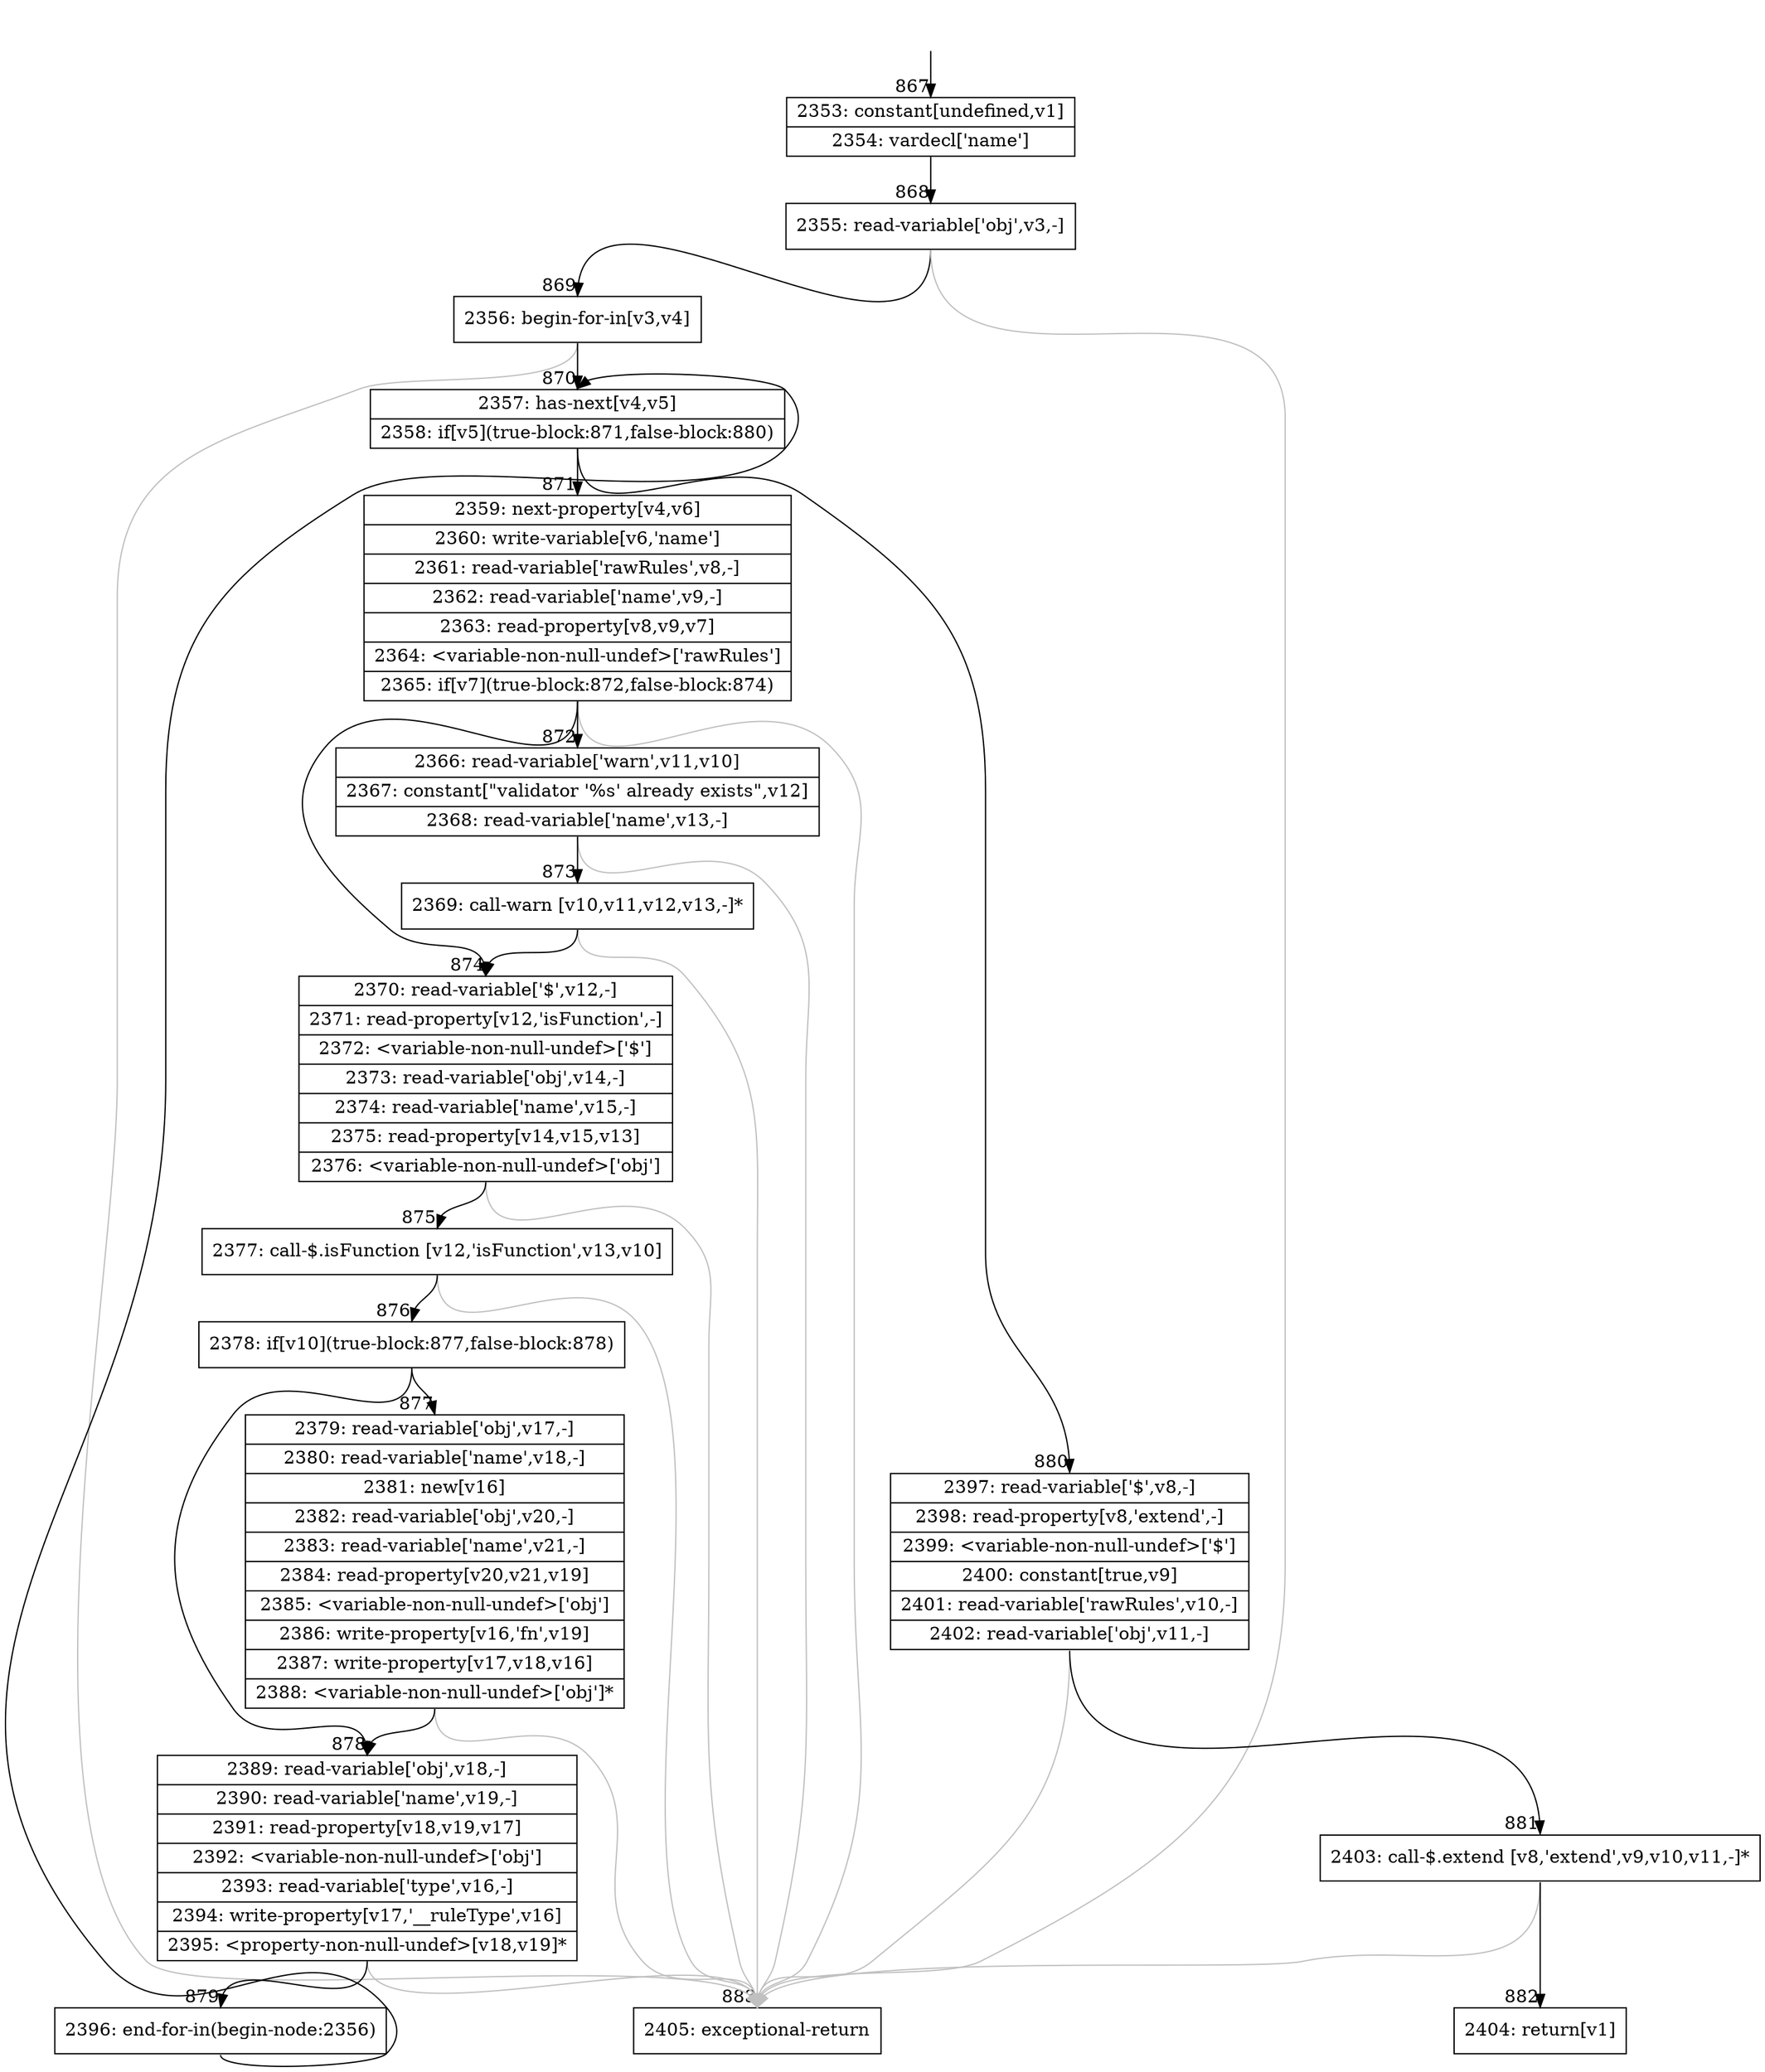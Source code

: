 digraph {
rankdir="TD"
BB_entry84[shape=none,label=""];
BB_entry84 -> BB867 [tailport=s, headport=n, headlabel="    867"]
BB867 [shape=record label="{2353: constant[undefined,v1]|2354: vardecl['name']}" ] 
BB867 -> BB868 [tailport=s, headport=n, headlabel="      868"]
BB868 [shape=record label="{2355: read-variable['obj',v3,-]}" ] 
BB868 -> BB869 [tailport=s, headport=n, headlabel="      869"]
BB868 -> BB883 [tailport=s, headport=n, color=gray, headlabel="      883"]
BB869 [shape=record label="{2356: begin-for-in[v3,v4]}" ] 
BB869 -> BB870 [tailport=s, headport=n, headlabel="      870"]
BB869 -> BB883 [tailport=s, headport=n, color=gray]
BB870 [shape=record label="{2357: has-next[v4,v5]|2358: if[v5](true-block:871,false-block:880)}" ] 
BB870 -> BB871 [tailport=s, headport=n, headlabel="      871"]
BB870 -> BB880 [tailport=s, headport=n, headlabel="      880"]
BB871 [shape=record label="{2359: next-property[v4,v6]|2360: write-variable[v6,'name']|2361: read-variable['rawRules',v8,-]|2362: read-variable['name',v9,-]|2363: read-property[v8,v9,v7]|2364: \<variable-non-null-undef\>['rawRules']|2365: if[v7](true-block:872,false-block:874)}" ] 
BB871 -> BB872 [tailport=s, headport=n, headlabel="      872"]
BB871 -> BB874 [tailport=s, headport=n, headlabel="      874"]
BB871 -> BB883 [tailport=s, headport=n, color=gray]
BB872 [shape=record label="{2366: read-variable['warn',v11,v10]|2367: constant[\"validator '%s' already exists\",v12]|2368: read-variable['name',v13,-]}" ] 
BB872 -> BB873 [tailport=s, headport=n, headlabel="      873"]
BB872 -> BB883 [tailport=s, headport=n, color=gray]
BB873 [shape=record label="{2369: call-warn [v10,v11,v12,v13,-]*}" ] 
BB873 -> BB874 [tailport=s, headport=n]
BB873 -> BB883 [tailport=s, headport=n, color=gray]
BB874 [shape=record label="{2370: read-variable['$',v12,-]|2371: read-property[v12,'isFunction',-]|2372: \<variable-non-null-undef\>['$']|2373: read-variable['obj',v14,-]|2374: read-variable['name',v15,-]|2375: read-property[v14,v15,v13]|2376: \<variable-non-null-undef\>['obj']}" ] 
BB874 -> BB875 [tailport=s, headport=n, headlabel="      875"]
BB874 -> BB883 [tailport=s, headport=n, color=gray]
BB875 [shape=record label="{2377: call-$.isFunction [v12,'isFunction',v13,v10]}" ] 
BB875 -> BB876 [tailport=s, headport=n, headlabel="      876"]
BB875 -> BB883 [tailport=s, headport=n, color=gray]
BB876 [shape=record label="{2378: if[v10](true-block:877,false-block:878)}" ] 
BB876 -> BB877 [tailport=s, headport=n, headlabel="      877"]
BB876 -> BB878 [tailport=s, headport=n, headlabel="      878"]
BB877 [shape=record label="{2379: read-variable['obj',v17,-]|2380: read-variable['name',v18,-]|2381: new[v16]|2382: read-variable['obj',v20,-]|2383: read-variable['name',v21,-]|2384: read-property[v20,v21,v19]|2385: \<variable-non-null-undef\>['obj']|2386: write-property[v16,'fn',v19]|2387: write-property[v17,v18,v16]|2388: \<variable-non-null-undef\>['obj']*}" ] 
BB877 -> BB878 [tailport=s, headport=n]
BB877 -> BB883 [tailport=s, headport=n, color=gray]
BB878 [shape=record label="{2389: read-variable['obj',v18,-]|2390: read-variable['name',v19,-]|2391: read-property[v18,v19,v17]|2392: \<variable-non-null-undef\>['obj']|2393: read-variable['type',v16,-]|2394: write-property[v17,'__ruleType',v16]|2395: \<property-non-null-undef\>[v18,v19]*}" ] 
BB878 -> BB879 [tailport=s, headport=n, headlabel="      879"]
BB878 -> BB883 [tailport=s, headport=n, color=gray]
BB879 [shape=record label="{2396: end-for-in(begin-node:2356)}" ] 
BB879 -> BB870 [tailport=s, headport=n]
BB880 [shape=record label="{2397: read-variable['$',v8,-]|2398: read-property[v8,'extend',-]|2399: \<variable-non-null-undef\>['$']|2400: constant[true,v9]|2401: read-variable['rawRules',v10,-]|2402: read-variable['obj',v11,-]}" ] 
BB880 -> BB881 [tailport=s, headport=n, headlabel="      881"]
BB880 -> BB883 [tailport=s, headport=n, color=gray]
BB881 [shape=record label="{2403: call-$.extend [v8,'extend',v9,v10,v11,-]*}" ] 
BB881 -> BB882 [tailport=s, headport=n, headlabel="      882"]
BB881 -> BB883 [tailport=s, headport=n, color=gray]
BB882 [shape=record label="{2404: return[v1]}" ] 
BB883 [shape=record label="{2405: exceptional-return}" ] 
//#$~ 756
}
